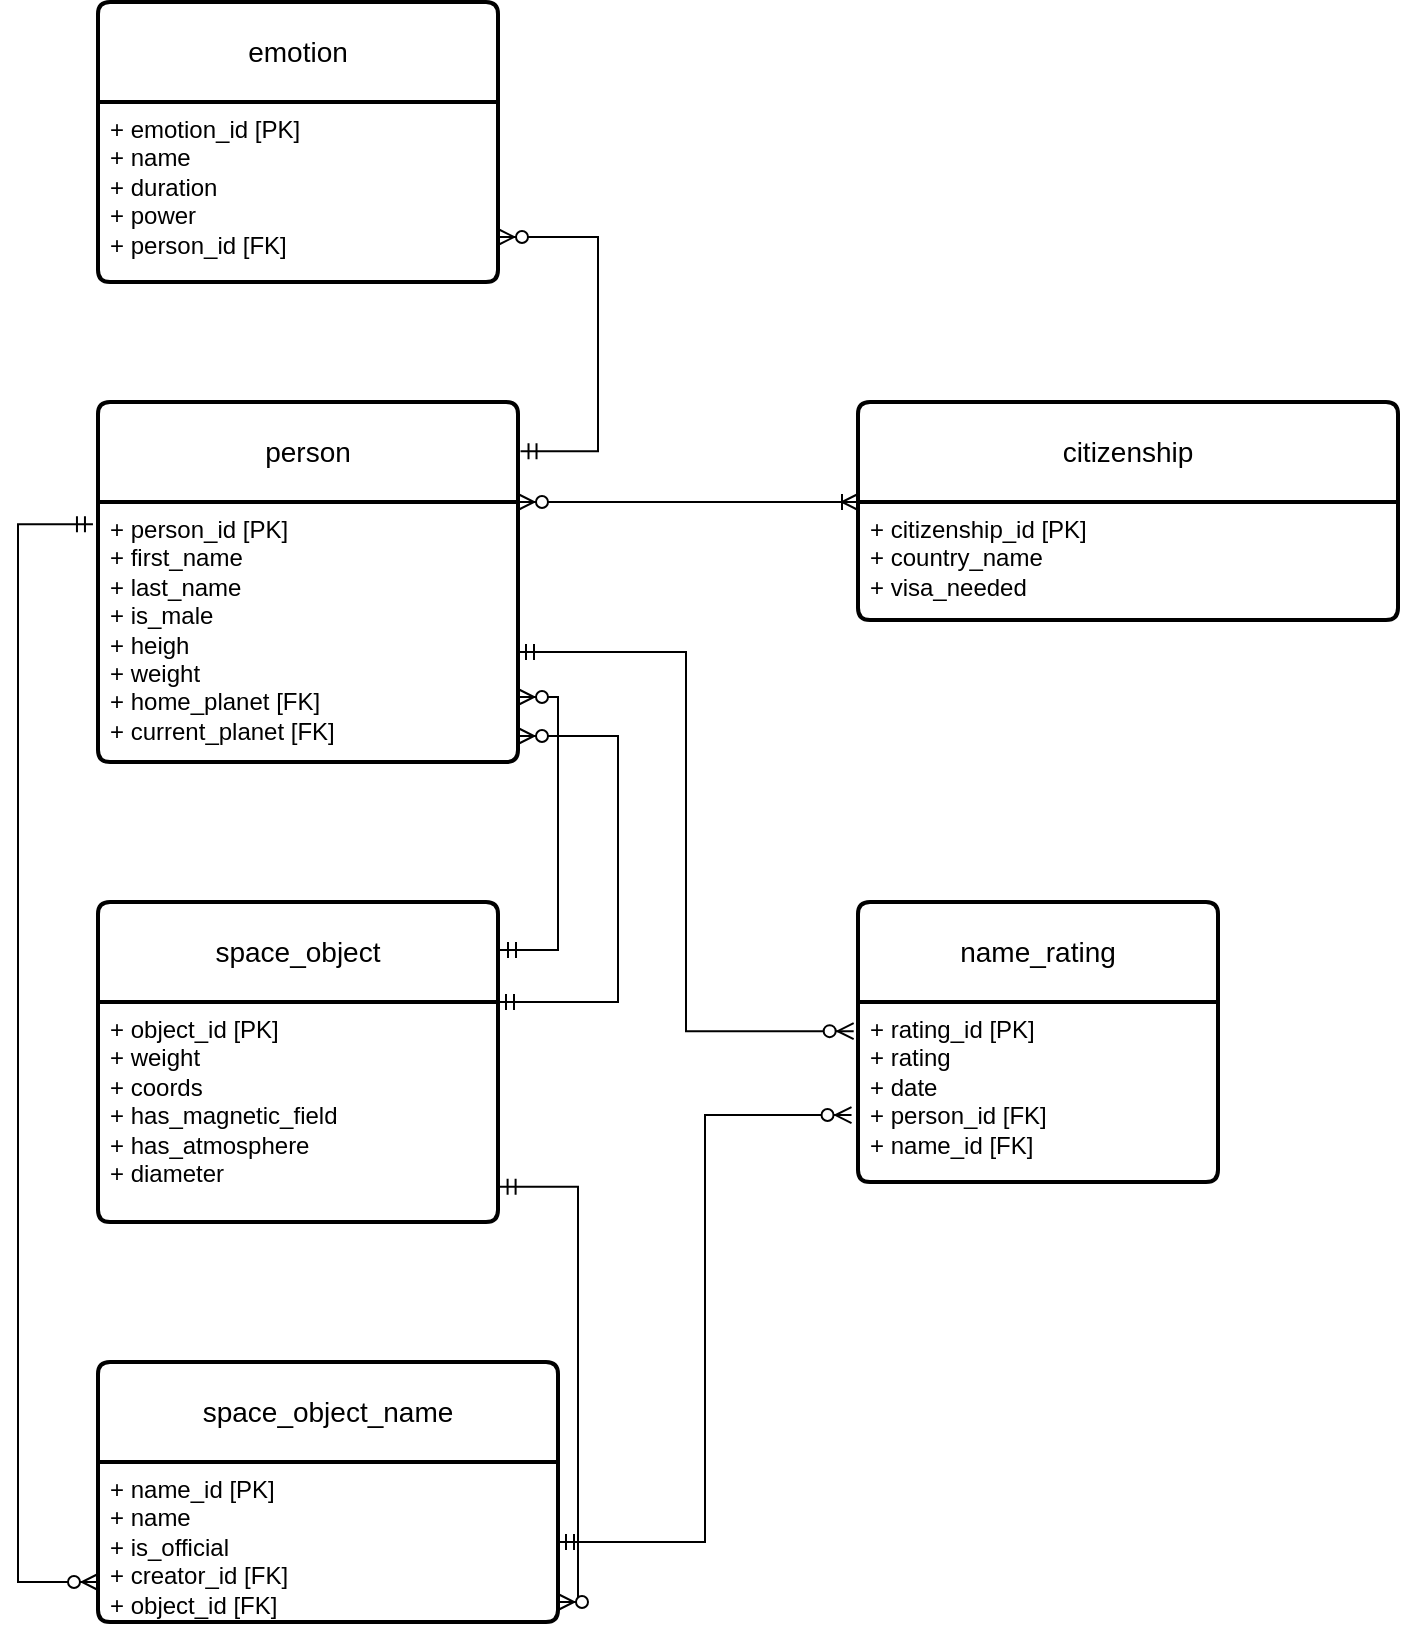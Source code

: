 <mxfile version="24.0.5" type="google">
  <diagram id="R2lEEEUBdFMjLlhIrx00" name="Page-1">
    <mxGraphModel grid="1" page="1" gridSize="10" guides="1" tooltips="1" connect="1" arrows="1" fold="1" pageScale="1" pageWidth="850" pageHeight="1100" math="0" shadow="0" extFonts="Permanent Marker^https://fonts.googleapis.com/css?family=Permanent+Marker">
      <root>
        <mxCell id="0" />
        <mxCell id="1" parent="0" />
        <mxCell id="bSStSgqiENS62Mbkwa0x-56" value="person" style="swimlane;childLayout=stackLayout;horizontal=1;startSize=50;horizontalStack=0;rounded=1;fontSize=14;fontStyle=0;strokeWidth=2;resizeParent=0;resizeLast=1;shadow=0;dashed=0;align=center;arcSize=4;whiteSpace=wrap;html=1;" vertex="1" parent="1">
          <mxGeometry x="70" y="320" width="210" height="180" as="geometry" />
        </mxCell>
        <mxCell id="bSStSgqiENS62Mbkwa0x-57" value="+ person_id [PK]&lt;br&gt;+ first_name&lt;br&gt;+ last_name&lt;br&gt;+ is_male&lt;br&gt;+ heigh&lt;br&gt;+ weight&lt;br&gt;+ home_planet [FK]&lt;br&gt;+ current_planet [FK]" style="align=left;strokeColor=none;fillColor=none;spacingLeft=4;fontSize=12;verticalAlign=top;resizable=0;rotatable=0;part=1;html=1;" vertex="1" parent="bSStSgqiENS62Mbkwa0x-56">
          <mxGeometry y="50" width="210" height="130" as="geometry" />
        </mxCell>
        <mxCell id="bSStSgqiENS62Mbkwa0x-59" value="citizenship" style="swimlane;childLayout=stackLayout;horizontal=1;startSize=50;horizontalStack=0;rounded=1;fontSize=14;fontStyle=0;strokeWidth=2;resizeParent=0;resizeLast=1;shadow=0;dashed=0;align=center;arcSize=4;whiteSpace=wrap;html=1;" vertex="1" parent="1">
          <mxGeometry x="450" y="320" width="270" height="109" as="geometry" />
        </mxCell>
        <mxCell id="bSStSgqiENS62Mbkwa0x-60" value="+ citizenship_id [PK]&lt;br&gt;+ country_name &lt;br&gt;+ visa_needed" style="align=left;strokeColor=none;fillColor=none;spacingLeft=4;fontSize=12;verticalAlign=top;resizable=0;rotatable=0;part=1;html=1;" vertex="1" parent="bSStSgqiENS62Mbkwa0x-59">
          <mxGeometry y="50" width="270" height="59" as="geometry" />
        </mxCell>
        <mxCell id="okqxaherTilbLfWG_zuH-2" style="edgeStyle=orthogonalEdgeStyle;rounded=0;orthogonalLoop=1;jettySize=auto;html=1;exitX=0.5;exitY=1;exitDx=0;exitDy=0;" edge="1" parent="bSStSgqiENS62Mbkwa0x-59" source="bSStSgqiENS62Mbkwa0x-60" target="bSStSgqiENS62Mbkwa0x-60">
          <mxGeometry relative="1" as="geometry" />
        </mxCell>
        <mxCell id="bSStSgqiENS62Mbkwa0x-64" value="space_object" style="swimlane;childLayout=stackLayout;horizontal=1;startSize=50;horizontalStack=0;rounded=1;fontSize=14;fontStyle=0;strokeWidth=2;resizeParent=0;resizeLast=1;shadow=0;dashed=0;align=center;arcSize=4;whiteSpace=wrap;html=1;" vertex="1" parent="1">
          <mxGeometry x="70" y="570" width="200" height="160" as="geometry" />
        </mxCell>
        <mxCell id="bSStSgqiENS62Mbkwa0x-65" value="+ object_id [PK]&lt;br&gt;+ weight&lt;br&gt;+ coords&lt;br&gt;+ has_magnetic_field&lt;br&gt;+ has_atmosphere&lt;br&gt;+ diameter" style="align=left;strokeColor=none;fillColor=none;spacingLeft=4;fontSize=12;verticalAlign=top;resizable=0;rotatable=0;part=1;html=1;" vertex="1" parent="bSStSgqiENS62Mbkwa0x-64">
          <mxGeometry y="50" width="200" height="110" as="geometry" />
        </mxCell>
        <mxCell id="bSStSgqiENS62Mbkwa0x-71" value="space_object_name" style="swimlane;childLayout=stackLayout;horizontal=1;startSize=50;horizontalStack=0;rounded=1;fontSize=14;fontStyle=0;strokeWidth=2;resizeParent=0;resizeLast=1;shadow=0;dashed=0;align=center;arcSize=4;whiteSpace=wrap;html=1;" vertex="1" parent="1">
          <mxGeometry x="70" y="800" width="230" height="130" as="geometry" />
        </mxCell>
        <mxCell id="bSStSgqiENS62Mbkwa0x-72" value="+ name_id [PK]&lt;br&gt;+ name&lt;br&gt;+ is_official&lt;br&gt;+ creator_id [FK]&lt;br&gt;+ object_id [FK]&lt;br&gt;&lt;div&gt;&lt;br&gt;&lt;/div&gt;" style="align=left;strokeColor=none;fillColor=none;spacingLeft=4;fontSize=12;verticalAlign=top;resizable=0;rotatable=0;part=1;html=1;" vertex="1" parent="bSStSgqiENS62Mbkwa0x-71">
          <mxGeometry y="50" width="230" height="80" as="geometry" />
        </mxCell>
        <mxCell id="bSStSgqiENS62Mbkwa0x-73" value="emotion" style="swimlane;childLayout=stackLayout;horizontal=1;startSize=50;horizontalStack=0;rounded=1;fontSize=14;fontStyle=0;strokeWidth=2;resizeParent=0;resizeLast=1;shadow=0;dashed=0;align=center;arcSize=4;whiteSpace=wrap;html=1;" vertex="1" parent="1">
          <mxGeometry x="70" y="120" width="200" height="140" as="geometry" />
        </mxCell>
        <mxCell id="bSStSgqiENS62Mbkwa0x-74" value="+ emotion_id [PK]&lt;br&gt;+ name&lt;br&gt;+ duration&lt;br&gt;+ power&lt;br&gt;+ person_id [FK]" style="align=left;strokeColor=none;fillColor=none;spacingLeft=4;fontSize=12;verticalAlign=top;resizable=0;rotatable=0;part=1;html=1;" vertex="1" parent="bSStSgqiENS62Mbkwa0x-73">
          <mxGeometry y="50" width="200" height="90" as="geometry" />
        </mxCell>
        <mxCell id="bSStSgqiENS62Mbkwa0x-77" value="name_rating" style="swimlane;childLayout=stackLayout;horizontal=1;startSize=50;horizontalStack=0;rounded=1;fontSize=14;fontStyle=0;strokeWidth=2;resizeParent=0;resizeLast=1;shadow=0;dashed=0;align=center;arcSize=4;whiteSpace=wrap;html=1;" vertex="1" parent="1">
          <mxGeometry x="450" y="570" width="180" height="140" as="geometry" />
        </mxCell>
        <mxCell id="bSStSgqiENS62Mbkwa0x-78" value="+ rating_id [PK]&lt;br&gt;+ rating&lt;br&gt;+ date&lt;br&gt;+ person_id [FK]&lt;br&gt;+ name_id [FK]" style="align=left;strokeColor=none;fillColor=none;spacingLeft=4;fontSize=12;verticalAlign=top;resizable=0;rotatable=0;part=1;html=1;" vertex="1" parent="bSStSgqiENS62Mbkwa0x-77">
          <mxGeometry y="50" width="180" height="90" as="geometry" />
        </mxCell>
        <mxCell id="okqxaherTilbLfWG_zuH-3" value="" style="edgeStyle=entityRelationEdgeStyle;fontSize=12;html=1;endArrow=ERoneToMany;startArrow=ERzeroToMany;rounded=0;exitX=1;exitY=0;exitDx=0;exitDy=0;entryX=0;entryY=0;entryDx=0;entryDy=0;" edge="1" parent="1" source="bSStSgqiENS62Mbkwa0x-57" target="bSStSgqiENS62Mbkwa0x-60">
          <mxGeometry width="100" height="100" relative="1" as="geometry">
            <mxPoint x="440" y="680" as="sourcePoint" />
            <mxPoint x="540" y="580" as="targetPoint" />
          </mxGeometry>
        </mxCell>
        <mxCell id="okqxaherTilbLfWG_zuH-4" value="" style="edgeStyle=elbowEdgeStyle;fontSize=12;html=1;endArrow=ERzeroToMany;startArrow=ERmandOne;rounded=0;exitX=1.006;exitY=0.137;exitDx=0;exitDy=0;entryX=1;entryY=0.75;entryDx=0;entryDy=0;exitPerimeter=0;" edge="1" parent="1" source="bSStSgqiENS62Mbkwa0x-56" target="bSStSgqiENS62Mbkwa0x-74">
          <mxGeometry width="100" height="100" relative="1" as="geometry">
            <mxPoint x="440" y="420" as="sourcePoint" />
            <mxPoint x="540" y="320" as="targetPoint" />
            <Array as="points">
              <mxPoint x="320" y="230" />
            </Array>
          </mxGeometry>
        </mxCell>
        <mxCell id="okqxaherTilbLfWG_zuH-5" value="" style="edgeStyle=elbowEdgeStyle;fontSize=12;html=1;endArrow=ERzeroToMany;startArrow=ERmandOne;rounded=0;entryX=1;entryY=0.75;entryDx=0;entryDy=0;exitX=1.005;exitY=0.15;exitDx=0;exitDy=0;exitPerimeter=0;" edge="1" parent="1" source="bSStSgqiENS62Mbkwa0x-64" target="bSStSgqiENS62Mbkwa0x-57">
          <mxGeometry width="100" height="100" relative="1" as="geometry">
            <mxPoint x="440" y="610" as="sourcePoint" />
            <mxPoint x="540" y="510" as="targetPoint" />
            <Array as="points">
              <mxPoint x="300" y="540" />
            </Array>
          </mxGeometry>
        </mxCell>
        <mxCell id="okqxaherTilbLfWG_zuH-6" value="" style="edgeStyle=elbowEdgeStyle;fontSize=12;html=1;endArrow=ERzeroToMany;startArrow=ERmandOne;rounded=0;exitX=1;exitY=0;exitDx=0;exitDy=0;" edge="1" parent="1" source="bSStSgqiENS62Mbkwa0x-65">
          <mxGeometry width="100" height="100" relative="1" as="geometry">
            <mxPoint x="385.8" y="613.11" as="sourcePoint" />
            <mxPoint x="280" y="487" as="targetPoint" />
            <Array as="points">
              <mxPoint x="330" y="560" />
            </Array>
          </mxGeometry>
        </mxCell>
        <mxCell id="okqxaherTilbLfWG_zuH-8" value="" style="edgeStyle=elbowEdgeStyle;fontSize=12;html=1;endArrow=ERzeroToMany;startArrow=ERmandOne;rounded=0;exitX=1.004;exitY=0.84;exitDx=0;exitDy=0;exitPerimeter=0;entryX=1;entryY=0.875;entryDx=0;entryDy=0;entryPerimeter=0;" edge="1" parent="1" source="bSStSgqiENS62Mbkwa0x-65" target="bSStSgqiENS62Mbkwa0x-72">
          <mxGeometry width="100" height="100" relative="1" as="geometry">
            <mxPoint x="410" y="800" as="sourcePoint" />
            <mxPoint x="510" y="700" as="targetPoint" />
            <Array as="points">
              <mxPoint x="310" y="850" />
            </Array>
          </mxGeometry>
        </mxCell>
        <mxCell id="okqxaherTilbLfWG_zuH-9" value="" style="edgeStyle=elbowEdgeStyle;fontSize=12;html=1;endArrow=ERzeroToMany;startArrow=ERmandOne;rounded=0;entryX=-0.018;entryY=0.628;entryDx=0;entryDy=0;entryPerimeter=0;exitX=1;exitY=0.5;exitDx=0;exitDy=0;" edge="1" parent="1" source="bSStSgqiENS62Mbkwa0x-72" target="bSStSgqiENS62Mbkwa0x-78">
          <mxGeometry width="100" height="100" relative="1" as="geometry">
            <mxPoint x="410" y="800" as="sourcePoint" />
            <mxPoint x="510" y="700" as="targetPoint" />
          </mxGeometry>
        </mxCell>
        <mxCell id="okqxaherTilbLfWG_zuH-10" value="" style="edgeStyle=elbowEdgeStyle;fontSize=12;html=1;endArrow=ERzeroToMany;startArrow=ERmandOne;rounded=0;entryX=-0.012;entryY=0.162;entryDx=0;entryDy=0;entryPerimeter=0;" edge="1" parent="1" target="bSStSgqiENS62Mbkwa0x-78">
          <mxGeometry width="100" height="100" relative="1" as="geometry">
            <mxPoint x="280" y="445" as="sourcePoint" />
            <mxPoint x="520" y="720" as="targetPoint" />
          </mxGeometry>
        </mxCell>
        <mxCell id="okqxaherTilbLfWG_zuH-11" value="" style="edgeStyle=elbowEdgeStyle;fontSize=12;html=1;endArrow=ERzeroToMany;startArrow=ERmandOne;rounded=0;exitX=-0.012;exitY=0.086;exitDx=0;exitDy=0;entryX=0;entryY=0.75;entryDx=0;entryDy=0;exitPerimeter=0;" edge="1" parent="1" source="bSStSgqiENS62Mbkwa0x-57" target="bSStSgqiENS62Mbkwa0x-72">
          <mxGeometry width="100" height="100" relative="1" as="geometry">
            <mxPoint x="430" y="760" as="sourcePoint" />
            <mxPoint x="70" y="710" as="targetPoint" />
            <Array as="points">
              <mxPoint x="30" y="750" />
            </Array>
          </mxGeometry>
        </mxCell>
      </root>
    </mxGraphModel>
  </diagram>
</mxfile>
